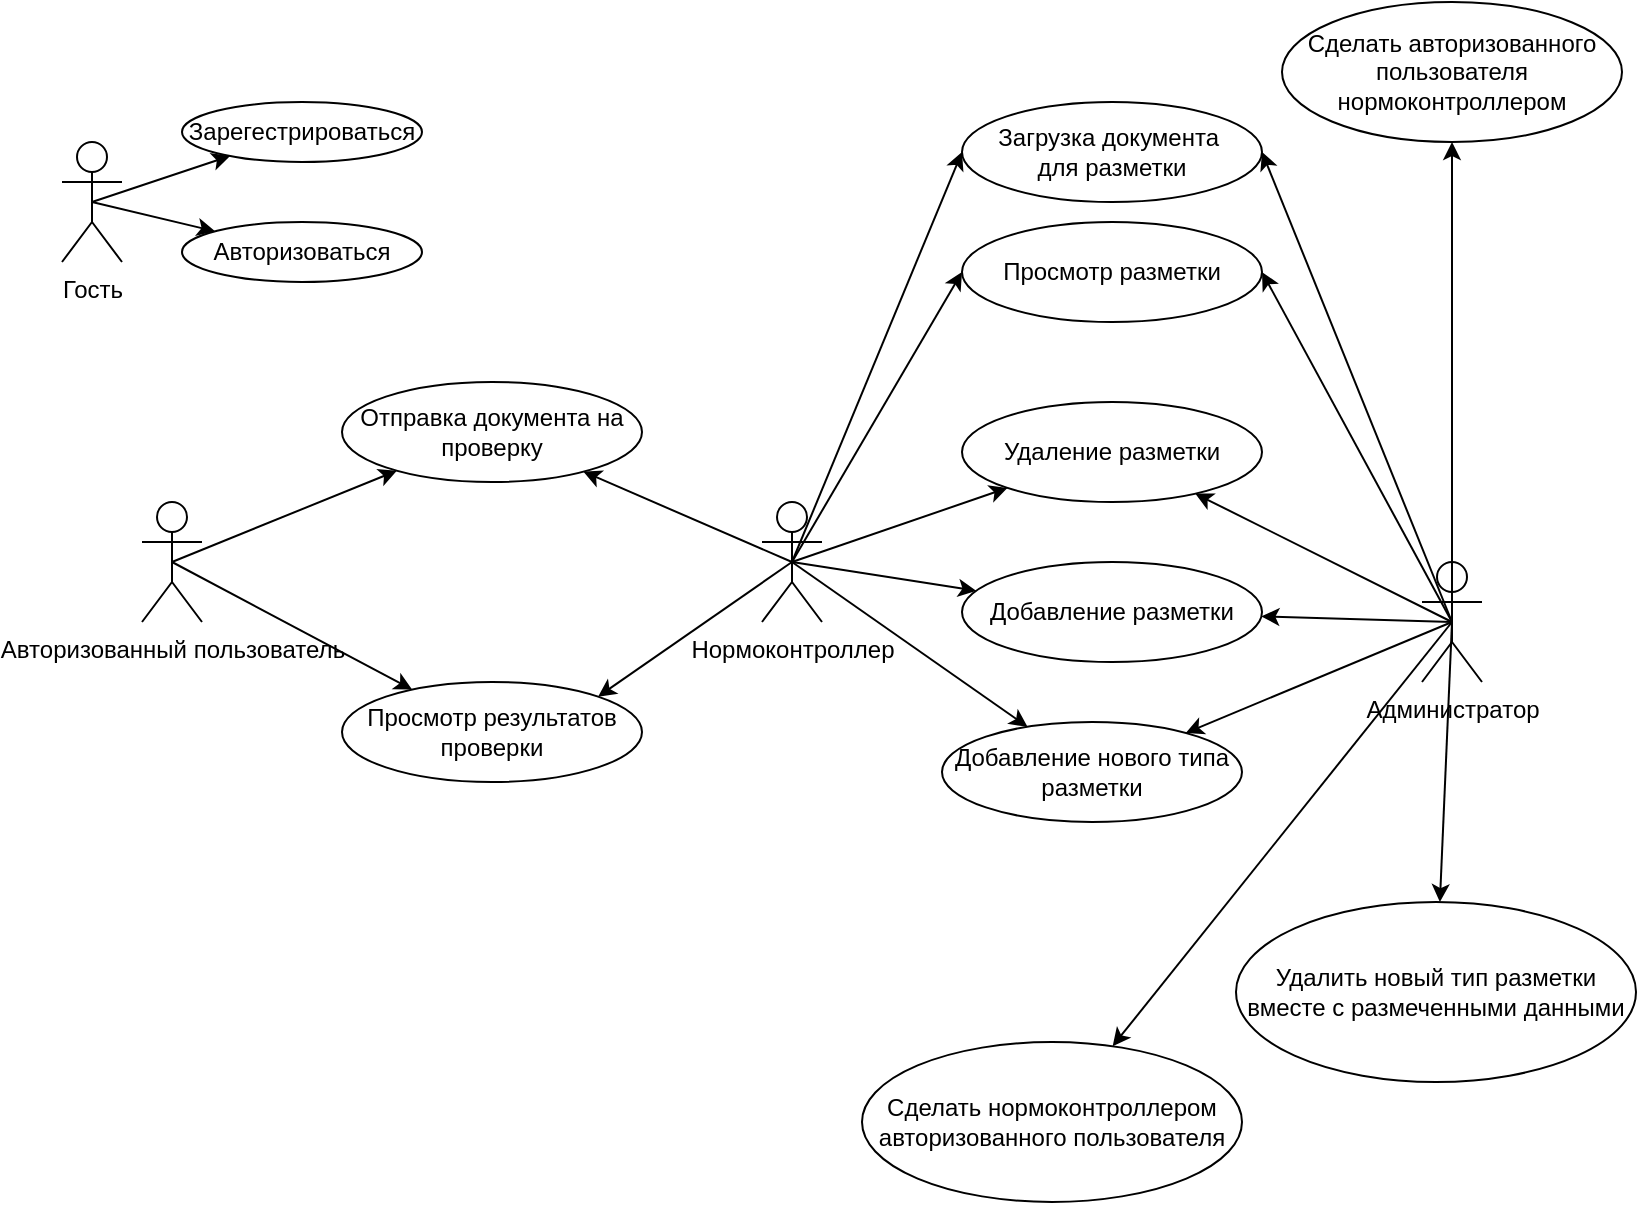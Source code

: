 <mxfile version="23.1.5" type="device">
  <diagram name="Страница — 1" id="FqyrVFE3WB0qKUktqckx">
    <mxGraphModel dx="1050" dy="629" grid="1" gridSize="10" guides="1" tooltips="1" connect="1" arrows="1" fold="1" page="1" pageScale="1" pageWidth="827" pageHeight="1169" math="0" shadow="0">
      <root>
        <mxCell id="0" />
        <mxCell id="1" parent="0" />
        <mxCell id="Kl0v0smjuL1erdWpt-7B-1" value="Гость" style="shape=umlActor;verticalLabelPosition=bottom;verticalAlign=top;html=1;outlineConnect=0;" parent="1" vertex="1">
          <mxGeometry x="40" y="120" width="30" height="60" as="geometry" />
        </mxCell>
        <mxCell id="Kl0v0smjuL1erdWpt-7B-2" value="Зарегестрироваться" style="ellipse;whiteSpace=wrap;html=1;" parent="1" vertex="1">
          <mxGeometry x="100" y="100" width="120" height="30" as="geometry" />
        </mxCell>
        <mxCell id="Kl0v0smjuL1erdWpt-7B-5" value="" style="endArrow=classic;html=1;rounded=0;exitX=0.5;exitY=0.5;exitDx=0;exitDy=0;exitPerimeter=0;" parent="1" source="Kl0v0smjuL1erdWpt-7B-1" target="Kl0v0smjuL1erdWpt-7B-2" edge="1">
          <mxGeometry width="50" height="50" relative="1" as="geometry">
            <mxPoint x="-150" y="270" as="sourcePoint" />
            <mxPoint x="-100" y="220" as="targetPoint" />
          </mxGeometry>
        </mxCell>
        <mxCell id="Kl0v0smjuL1erdWpt-7B-6" value="Авторизоваться" style="ellipse;whiteSpace=wrap;html=1;" parent="1" vertex="1">
          <mxGeometry x="100" y="160" width="120" height="30" as="geometry" />
        </mxCell>
        <mxCell id="Kl0v0smjuL1erdWpt-7B-8" value="" style="endArrow=classic;html=1;rounded=0;exitX=0.5;exitY=0.5;exitDx=0;exitDy=0;exitPerimeter=0;" parent="1" source="Kl0v0smjuL1erdWpt-7B-1" target="Kl0v0smjuL1erdWpt-7B-6" edge="1">
          <mxGeometry width="50" height="50" relative="1" as="geometry">
            <mxPoint x="-150" y="270" as="sourcePoint" />
            <mxPoint x="-100" y="220" as="targetPoint" />
          </mxGeometry>
        </mxCell>
        <mxCell id="Kl0v0smjuL1erdWpt-7B-9" value="Авторизованный пользователь" style="shape=umlActor;verticalLabelPosition=bottom;verticalAlign=top;html=1;outlineConnect=0;" parent="1" vertex="1">
          <mxGeometry x="80" y="300" width="30" height="60" as="geometry" />
        </mxCell>
        <mxCell id="Kl0v0smjuL1erdWpt-7B-11" value="Отправка документа на проверку" style="ellipse;whiteSpace=wrap;html=1;" parent="1" vertex="1">
          <mxGeometry x="180" y="240" width="150" height="50" as="geometry" />
        </mxCell>
        <mxCell id="Kl0v0smjuL1erdWpt-7B-15" value="" style="endArrow=classic;html=1;rounded=0;exitX=0.5;exitY=0.5;exitDx=0;exitDy=0;exitPerimeter=0;" parent="1" source="Kl0v0smjuL1erdWpt-7B-9" target="Kl0v0smjuL1erdWpt-7B-11" edge="1">
          <mxGeometry width="50" height="50" relative="1" as="geometry">
            <mxPoint x="120" y="301" as="sourcePoint" />
            <mxPoint x="40" y="310" as="targetPoint" />
          </mxGeometry>
        </mxCell>
        <mxCell id="Kl0v0smjuL1erdWpt-7B-17" value="Нормоконтроллер" style="shape=umlActor;verticalLabelPosition=bottom;verticalAlign=top;html=1;outlineConnect=0;" parent="1" vertex="1">
          <mxGeometry x="390" y="300" width="30" height="60" as="geometry" />
        </mxCell>
        <mxCell id="Kl0v0smjuL1erdWpt-7B-18" value="Просмотр результатов проверки" style="ellipse;whiteSpace=wrap;html=1;" parent="1" vertex="1">
          <mxGeometry x="180" y="390" width="150" height="50" as="geometry" />
        </mxCell>
        <mxCell id="Kl0v0smjuL1erdWpt-7B-20" value="" style="endArrow=classic;html=1;rounded=0;exitX=0.5;exitY=0.5;exitDx=0;exitDy=0;exitPerimeter=0;" parent="1" source="Kl0v0smjuL1erdWpt-7B-9" target="Kl0v0smjuL1erdWpt-7B-18" edge="1">
          <mxGeometry width="50" height="50" relative="1" as="geometry">
            <mxPoint x="65" y="340" as="sourcePoint" />
            <mxPoint x="190" y="343" as="targetPoint" />
          </mxGeometry>
        </mxCell>
        <mxCell id="Kl0v0smjuL1erdWpt-7B-21" value="Удаление разметки" style="ellipse;whiteSpace=wrap;html=1;" parent="1" vertex="1">
          <mxGeometry x="490" y="250" width="150" height="50" as="geometry" />
        </mxCell>
        <mxCell id="Kl0v0smjuL1erdWpt-7B-23" value="" style="endArrow=classic;html=1;rounded=0;exitX=0.5;exitY=0.5;exitDx=0;exitDy=0;exitPerimeter=0;" parent="1" source="Kl0v0smjuL1erdWpt-7B-17" target="Kl0v0smjuL1erdWpt-7B-21" edge="1">
          <mxGeometry width="50" height="50" relative="1" as="geometry">
            <mxPoint x="490" y="320" as="sourcePoint" />
            <mxPoint x="540" y="270" as="targetPoint" />
          </mxGeometry>
        </mxCell>
        <mxCell id="Kl0v0smjuL1erdWpt-7B-24" value="Добавление разметки" style="ellipse;whiteSpace=wrap;html=1;" parent="1" vertex="1">
          <mxGeometry x="490" y="330" width="150" height="50" as="geometry" />
        </mxCell>
        <mxCell id="Kl0v0smjuL1erdWpt-7B-25" value="" style="endArrow=classic;html=1;rounded=0;exitX=0.5;exitY=0.5;exitDx=0;exitDy=0;exitPerimeter=0;" parent="1" source="Kl0v0smjuL1erdWpt-7B-17" target="Kl0v0smjuL1erdWpt-7B-24" edge="1">
          <mxGeometry width="50" height="50" relative="1" as="geometry">
            <mxPoint x="755" y="340" as="sourcePoint" />
            <mxPoint x="622" y="285" as="targetPoint" />
          </mxGeometry>
        </mxCell>
        <mxCell id="Kl0v0smjuL1erdWpt-7B-26" value="Добавление нового типа разметки" style="ellipse;whiteSpace=wrap;html=1;" parent="1" vertex="1">
          <mxGeometry x="480" y="410" width="150" height="50" as="geometry" />
        </mxCell>
        <mxCell id="bD7pipeDW2-znnJnzfuV-2" value="" style="endArrow=classic;html=1;rounded=0;exitX=0.5;exitY=0.5;exitDx=0;exitDy=0;exitPerimeter=0;" parent="1" source="Kl0v0smjuL1erdWpt-7B-17" target="Kl0v0smjuL1erdWpt-7B-26" edge="1">
          <mxGeometry width="50" height="50" relative="1" as="geometry">
            <mxPoint x="760" y="366" as="sourcePoint" />
            <mxPoint x="654" y="360" as="targetPoint" />
          </mxGeometry>
        </mxCell>
        <mxCell id="bD7pipeDW2-znnJnzfuV-3" value="" style="endArrow=classic;html=1;rounded=0;exitX=0.5;exitY=0.5;exitDx=0;exitDy=0;exitPerimeter=0;entryX=1;entryY=0;entryDx=0;entryDy=0;" parent="1" source="Kl0v0smjuL1erdWpt-7B-17" target="Kl0v0smjuL1erdWpt-7B-18" edge="1">
          <mxGeometry width="50" height="50" relative="1" as="geometry">
            <mxPoint x="600" y="410" as="sourcePoint" />
            <mxPoint x="754" y="475" as="targetPoint" />
          </mxGeometry>
        </mxCell>
        <mxCell id="bD7pipeDW2-znnJnzfuV-5" value="" style="endArrow=classic;html=1;rounded=0;exitX=0.5;exitY=0.5;exitDx=0;exitDy=0;exitPerimeter=0;" parent="1" source="Kl0v0smjuL1erdWpt-7B-17" target="Kl0v0smjuL1erdWpt-7B-11" edge="1">
          <mxGeometry width="50" height="50" relative="1" as="geometry">
            <mxPoint x="755" y="340" as="sourcePoint" />
            <mxPoint x="460" y="336" as="targetPoint" />
          </mxGeometry>
        </mxCell>
        <mxCell id="bD7pipeDW2-znnJnzfuV-8" value="Просмотр разметки" style="ellipse;whiteSpace=wrap;html=1;" parent="1" vertex="1">
          <mxGeometry x="490" y="160" width="150" height="50" as="geometry" />
        </mxCell>
        <mxCell id="bD7pipeDW2-znnJnzfuV-10" value="Администратор" style="shape=umlActor;verticalLabelPosition=bottom;verticalAlign=top;html=1;outlineConnect=0;" parent="1" vertex="1">
          <mxGeometry x="720" y="330" width="30" height="60" as="geometry" />
        </mxCell>
        <mxCell id="bD7pipeDW2-znnJnzfuV-12" value="Сделать авторизованного пользователя нормоконтроллером" style="ellipse;whiteSpace=wrap;html=1;" parent="1" vertex="1">
          <mxGeometry x="650" y="50" width="170" height="70" as="geometry" />
        </mxCell>
        <mxCell id="bD7pipeDW2-znnJnzfuV-16" value="" style="endArrow=classic;html=1;rounded=0;exitX=0.5;exitY=0.5;exitDx=0;exitDy=0;exitPerimeter=0;" parent="1" source="bD7pipeDW2-znnJnzfuV-10" target="Kl0v0smjuL1erdWpt-7B-21" edge="1">
          <mxGeometry width="50" height="50" relative="1" as="geometry">
            <mxPoint x="370" y="70" as="sourcePoint" />
            <mxPoint x="420" y="20" as="targetPoint" />
          </mxGeometry>
        </mxCell>
        <mxCell id="bD7pipeDW2-znnJnzfuV-17" value="" style="endArrow=classic;html=1;rounded=0;exitX=0.5;exitY=0.5;exitDx=0;exitDy=0;exitPerimeter=0;" parent="1" source="bD7pipeDW2-znnJnzfuV-10" target="Kl0v0smjuL1erdWpt-7B-24" edge="1">
          <mxGeometry width="50" height="50" relative="1" as="geometry">
            <mxPoint x="370" y="70" as="sourcePoint" />
            <mxPoint x="420" y="20" as="targetPoint" />
          </mxGeometry>
        </mxCell>
        <mxCell id="bD7pipeDW2-znnJnzfuV-19" value="" style="endArrow=classic;html=1;rounded=0;exitX=0.5;exitY=0.5;exitDx=0;exitDy=0;exitPerimeter=0;" parent="1" source="bD7pipeDW2-znnJnzfuV-10" target="Kl0v0smjuL1erdWpt-7B-26" edge="1">
          <mxGeometry width="50" height="50" relative="1" as="geometry">
            <mxPoint x="380" y="15" as="sourcePoint" />
            <mxPoint x="475" y="285" as="targetPoint" />
          </mxGeometry>
        </mxCell>
        <mxCell id="bD7pipeDW2-znnJnzfuV-21" value="Сделать нормоконтроллером авторизованного пользователя" style="ellipse;whiteSpace=wrap;html=1;" parent="1" vertex="1">
          <mxGeometry x="440" y="570" width="190" height="80" as="geometry" />
        </mxCell>
        <mxCell id="bD7pipeDW2-znnJnzfuV-22" value="" style="endArrow=classic;html=1;rounded=0;exitX=0.5;exitY=0.5;exitDx=0;exitDy=0;exitPerimeter=0;" parent="1" source="bD7pipeDW2-znnJnzfuV-10" target="bD7pipeDW2-znnJnzfuV-21" edge="1">
          <mxGeometry width="50" height="50" relative="1" as="geometry">
            <mxPoint x="440" y="10" as="sourcePoint" />
            <mxPoint x="520" y="-30" as="targetPoint" />
          </mxGeometry>
        </mxCell>
        <mxCell id="bD7pipeDW2-znnJnzfuV-26" value="Удалить новый тип разметки вместе с размеченными данными" style="ellipse;whiteSpace=wrap;html=1;" parent="1" vertex="1">
          <mxGeometry x="627" y="500" width="200" height="90" as="geometry" />
        </mxCell>
        <mxCell id="bD7pipeDW2-znnJnzfuV-27" value="" style="endArrow=classic;html=1;rounded=0;exitX=0.5;exitY=0.5;exitDx=0;exitDy=0;exitPerimeter=0;" parent="1" source="bD7pipeDW2-znnJnzfuV-10" target="bD7pipeDW2-znnJnzfuV-26" edge="1">
          <mxGeometry width="50" height="50" relative="1" as="geometry">
            <mxPoint x="745" y="370" as="sourcePoint" />
            <mxPoint x="612" y="425" as="targetPoint" />
          </mxGeometry>
        </mxCell>
        <mxCell id="bD7pipeDW2-znnJnzfuV-31" value="" style="endArrow=classic;html=1;rounded=0;exitX=0.5;exitY=0.5;exitDx=0;exitDy=0;exitPerimeter=0;entryX=0;entryY=0.5;entryDx=0;entryDy=0;" parent="1" source="Kl0v0smjuL1erdWpt-7B-17" target="bD7pipeDW2-znnJnzfuV-8" edge="1">
          <mxGeometry width="50" height="50" relative="1" as="geometry">
            <mxPoint x="470" y="300" as="sourcePoint" />
            <mxPoint x="520" y="250" as="targetPoint" />
          </mxGeometry>
        </mxCell>
        <mxCell id="bD7pipeDW2-znnJnzfuV-34" value="" style="endArrow=classic;html=1;rounded=0;entryX=1;entryY=0.5;entryDx=0;entryDy=0;exitX=0.5;exitY=0.5;exitDx=0;exitDy=0;exitPerimeter=0;" parent="1" source="bD7pipeDW2-znnJnzfuV-10" target="bD7pipeDW2-znnJnzfuV-8" edge="1">
          <mxGeometry width="50" height="50" relative="1" as="geometry">
            <mxPoint x="470" y="300" as="sourcePoint" />
            <mxPoint x="520" y="250" as="targetPoint" />
          </mxGeometry>
        </mxCell>
        <mxCell id="bD7pipeDW2-znnJnzfuV-35" value="" style="endArrow=classic;html=1;rounded=0;exitX=0.5;exitY=0.5;exitDx=0;exitDy=0;exitPerimeter=0;" parent="1" source="bD7pipeDW2-znnJnzfuV-10" target="bD7pipeDW2-znnJnzfuV-12" edge="1">
          <mxGeometry width="50" height="50" relative="1" as="geometry">
            <mxPoint x="470" y="300" as="sourcePoint" />
            <mxPoint x="520" y="250" as="targetPoint" />
          </mxGeometry>
        </mxCell>
        <mxCell id="rkBYv9eciaWjsED9xOF7-1" value="Загрузка документа&amp;nbsp;&lt;br&gt;для разметки" style="ellipse;whiteSpace=wrap;html=1;" vertex="1" parent="1">
          <mxGeometry x="490" y="100" width="150" height="50" as="geometry" />
        </mxCell>
        <mxCell id="rkBYv9eciaWjsED9xOF7-2" value="" style="endArrow=classic;html=1;rounded=0;entryX=0;entryY=0.5;entryDx=0;entryDy=0;exitX=0.5;exitY=0.5;exitDx=0;exitDy=0;exitPerimeter=0;" edge="1" parent="1" source="Kl0v0smjuL1erdWpt-7B-17" target="rkBYv9eciaWjsED9xOF7-1">
          <mxGeometry width="50" height="50" relative="1" as="geometry">
            <mxPoint x="490" y="270" as="sourcePoint" />
            <mxPoint x="540" y="220" as="targetPoint" />
          </mxGeometry>
        </mxCell>
        <mxCell id="rkBYv9eciaWjsED9xOF7-3" value="" style="endArrow=classic;html=1;rounded=0;entryX=1;entryY=0.5;entryDx=0;entryDy=0;exitX=0.5;exitY=0.5;exitDx=0;exitDy=0;exitPerimeter=0;" edge="1" parent="1" source="bD7pipeDW2-znnJnzfuV-10" target="rkBYv9eciaWjsED9xOF7-1">
          <mxGeometry width="50" height="50" relative="1" as="geometry">
            <mxPoint x="415" y="340" as="sourcePoint" />
            <mxPoint x="500" y="135" as="targetPoint" />
          </mxGeometry>
        </mxCell>
      </root>
    </mxGraphModel>
  </diagram>
</mxfile>
